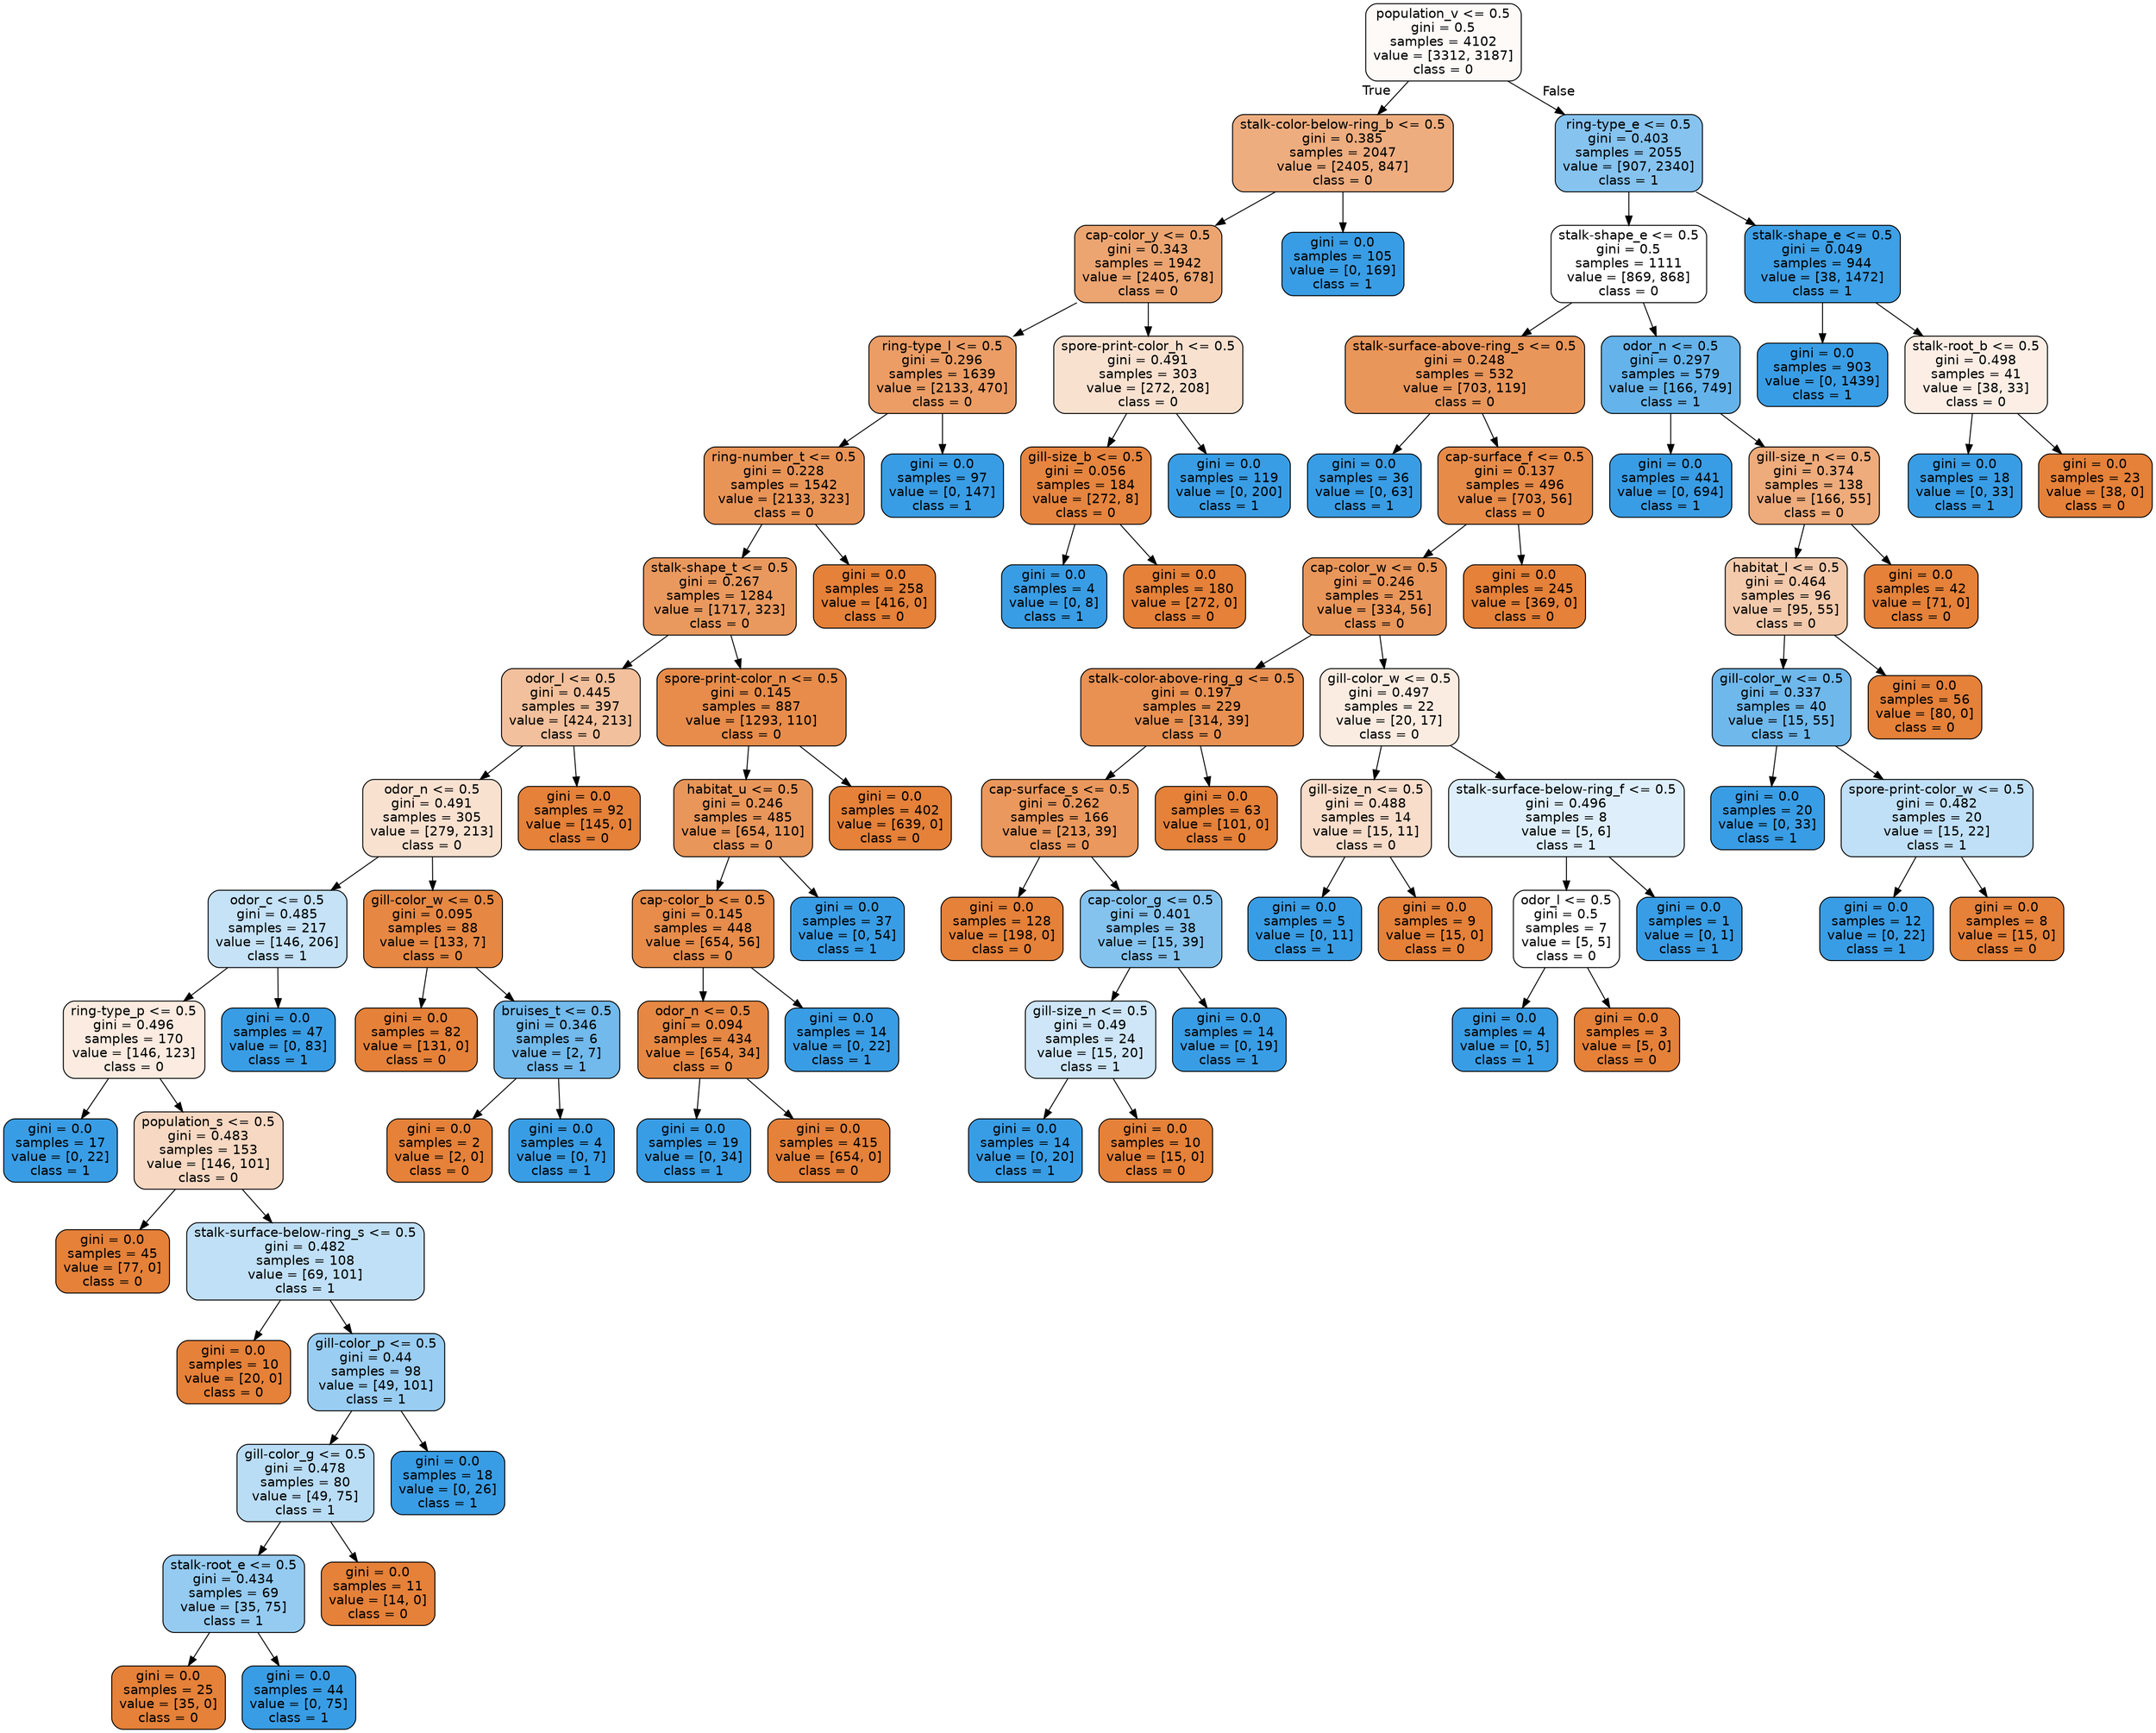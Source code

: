 digraph Tree {
node [shape=box, style="filled, rounded", color="black", fontname="helvetica"] ;
edge [fontname="helvetica"] ;
0 [label="population_v <= 0.5\ngini = 0.5\nsamples = 4102\nvalue = [3312, 3187]\nclass = 0", fillcolor="#fefaf8"] ;
1 [label="stalk-color-below-ring_b <= 0.5\ngini = 0.385\nsamples = 2047\nvalue = [2405, 847]\nclass = 0", fillcolor="#eead7f"] ;
0 -> 1 [labeldistance=2.5, labelangle=45, headlabel="True"] ;
2 [label="cap-color_y <= 0.5\ngini = 0.343\nsamples = 1942\nvalue = [2405, 678]\nclass = 0", fillcolor="#eca571"] ;
1 -> 2 ;
3 [label="ring-type_l <= 0.5\ngini = 0.296\nsamples = 1639\nvalue = [2133, 470]\nclass = 0", fillcolor="#eb9d65"] ;
2 -> 3 ;
4 [label="ring-number_t <= 0.5\ngini = 0.228\nsamples = 1542\nvalue = [2133, 323]\nclass = 0", fillcolor="#e99457"] ;
3 -> 4 ;
5 [label="stalk-shape_t <= 0.5\ngini = 0.267\nsamples = 1284\nvalue = [1717, 323]\nclass = 0", fillcolor="#ea995e"] ;
4 -> 5 ;
6 [label="odor_l <= 0.5\ngini = 0.445\nsamples = 397\nvalue = [424, 213]\nclass = 0", fillcolor="#f2c09c"] ;
5 -> 6 ;
7 [label="odor_n <= 0.5\ngini = 0.491\nsamples = 305\nvalue = [279, 213]\nclass = 0", fillcolor="#f9e1d0"] ;
6 -> 7 ;
8 [label="odor_c <= 0.5\ngini = 0.485\nsamples = 217\nvalue = [146, 206]\nclass = 1", fillcolor="#c5e2f7"] ;
7 -> 8 ;
9 [label="ring-type_p <= 0.5\ngini = 0.496\nsamples = 170\nvalue = [146, 123]\nclass = 0", fillcolor="#fbebe0"] ;
8 -> 9 ;
10 [label="gini = 0.0\nsamples = 17\nvalue = [0, 22]\nclass = 1", fillcolor="#399de5"] ;
9 -> 10 ;
11 [label="population_s <= 0.5\ngini = 0.483\nsamples = 153\nvalue = [146, 101]\nclass = 0", fillcolor="#f7d8c2"] ;
9 -> 11 ;
12 [label="gini = 0.0\nsamples = 45\nvalue = [77, 0]\nclass = 0", fillcolor="#e58139"] ;
11 -> 12 ;
13 [label="stalk-surface-below-ring_s <= 0.5\ngini = 0.482\nsamples = 108\nvalue = [69, 101]\nclass = 1", fillcolor="#c0e0f7"] ;
11 -> 13 ;
14 [label="gini = 0.0\nsamples = 10\nvalue = [20, 0]\nclass = 0", fillcolor="#e58139"] ;
13 -> 14 ;
15 [label="gill-color_p <= 0.5\ngini = 0.44\nsamples = 98\nvalue = [49, 101]\nclass = 1", fillcolor="#99cdf2"] ;
13 -> 15 ;
16 [label="gill-color_g <= 0.5\ngini = 0.478\nsamples = 80\nvalue = [49, 75]\nclass = 1", fillcolor="#baddf6"] ;
15 -> 16 ;
17 [label="stalk-root_e <= 0.5\ngini = 0.434\nsamples = 69\nvalue = [35, 75]\nclass = 1", fillcolor="#95cbf1"] ;
16 -> 17 ;
18 [label="gini = 0.0\nsamples = 25\nvalue = [35, 0]\nclass = 0", fillcolor="#e58139"] ;
17 -> 18 ;
19 [label="gini = 0.0\nsamples = 44\nvalue = [0, 75]\nclass = 1", fillcolor="#399de5"] ;
17 -> 19 ;
20 [label="gini = 0.0\nsamples = 11\nvalue = [14, 0]\nclass = 0", fillcolor="#e58139"] ;
16 -> 20 ;
21 [label="gini = 0.0\nsamples = 18\nvalue = [0, 26]\nclass = 1", fillcolor="#399de5"] ;
15 -> 21 ;
22 [label="gini = 0.0\nsamples = 47\nvalue = [0, 83]\nclass = 1", fillcolor="#399de5"] ;
8 -> 22 ;
23 [label="gill-color_w <= 0.5\ngini = 0.095\nsamples = 88\nvalue = [133, 7]\nclass = 0", fillcolor="#e68843"] ;
7 -> 23 ;
24 [label="gini = 0.0\nsamples = 82\nvalue = [131, 0]\nclass = 0", fillcolor="#e58139"] ;
23 -> 24 ;
25 [label="bruises_t <= 0.5\ngini = 0.346\nsamples = 6\nvalue = [2, 7]\nclass = 1", fillcolor="#72b9ec"] ;
23 -> 25 ;
26 [label="gini = 0.0\nsamples = 2\nvalue = [2, 0]\nclass = 0", fillcolor="#e58139"] ;
25 -> 26 ;
27 [label="gini = 0.0\nsamples = 4\nvalue = [0, 7]\nclass = 1", fillcolor="#399de5"] ;
25 -> 27 ;
28 [label="gini = 0.0\nsamples = 92\nvalue = [145, 0]\nclass = 0", fillcolor="#e58139"] ;
6 -> 28 ;
29 [label="spore-print-color_n <= 0.5\ngini = 0.145\nsamples = 887\nvalue = [1293, 110]\nclass = 0", fillcolor="#e78c4a"] ;
5 -> 29 ;
30 [label="habitat_u <= 0.5\ngini = 0.246\nsamples = 485\nvalue = [654, 110]\nclass = 0", fillcolor="#e9965a"] ;
29 -> 30 ;
31 [label="cap-color_b <= 0.5\ngini = 0.145\nsamples = 448\nvalue = [654, 56]\nclass = 0", fillcolor="#e78c4a"] ;
30 -> 31 ;
32 [label="odor_n <= 0.5\ngini = 0.094\nsamples = 434\nvalue = [654, 34]\nclass = 0", fillcolor="#e68843"] ;
31 -> 32 ;
33 [label="gini = 0.0\nsamples = 19\nvalue = [0, 34]\nclass = 1", fillcolor="#399de5"] ;
32 -> 33 ;
34 [label="gini = 0.0\nsamples = 415\nvalue = [654, 0]\nclass = 0", fillcolor="#e58139"] ;
32 -> 34 ;
35 [label="gini = 0.0\nsamples = 14\nvalue = [0, 22]\nclass = 1", fillcolor="#399de5"] ;
31 -> 35 ;
36 [label="gini = 0.0\nsamples = 37\nvalue = [0, 54]\nclass = 1", fillcolor="#399de5"] ;
30 -> 36 ;
37 [label="gini = 0.0\nsamples = 402\nvalue = [639, 0]\nclass = 0", fillcolor="#e58139"] ;
29 -> 37 ;
38 [label="gini = 0.0\nsamples = 258\nvalue = [416, 0]\nclass = 0", fillcolor="#e58139"] ;
4 -> 38 ;
39 [label="gini = 0.0\nsamples = 97\nvalue = [0, 147]\nclass = 1", fillcolor="#399de5"] ;
3 -> 39 ;
40 [label="spore-print-color_h <= 0.5\ngini = 0.491\nsamples = 303\nvalue = [272, 208]\nclass = 0", fillcolor="#f9e1d0"] ;
2 -> 40 ;
41 [label="gill-size_b <= 0.5\ngini = 0.056\nsamples = 184\nvalue = [272, 8]\nclass = 0", fillcolor="#e6853f"] ;
40 -> 41 ;
42 [label="gini = 0.0\nsamples = 4\nvalue = [0, 8]\nclass = 1", fillcolor="#399de5"] ;
41 -> 42 ;
43 [label="gini = 0.0\nsamples = 180\nvalue = [272, 0]\nclass = 0", fillcolor="#e58139"] ;
41 -> 43 ;
44 [label="gini = 0.0\nsamples = 119\nvalue = [0, 200]\nclass = 1", fillcolor="#399de5"] ;
40 -> 44 ;
45 [label="gini = 0.0\nsamples = 105\nvalue = [0, 169]\nclass = 1", fillcolor="#399de5"] ;
1 -> 45 ;
46 [label="ring-type_e <= 0.5\ngini = 0.403\nsamples = 2055\nvalue = [907, 2340]\nclass = 1", fillcolor="#86c3ef"] ;
0 -> 46 [labeldistance=2.5, labelangle=-45, headlabel="False"] ;
47 [label="stalk-shape_e <= 0.5\ngini = 0.5\nsamples = 1111\nvalue = [869, 868]\nclass = 0", fillcolor="#ffffff"] ;
46 -> 47 ;
48 [label="stalk-surface-above-ring_s <= 0.5\ngini = 0.248\nsamples = 532\nvalue = [703, 119]\nclass = 0", fillcolor="#e9965b"] ;
47 -> 48 ;
49 [label="gini = 0.0\nsamples = 36\nvalue = [0, 63]\nclass = 1", fillcolor="#399de5"] ;
48 -> 49 ;
50 [label="cap-surface_f <= 0.5\ngini = 0.137\nsamples = 496\nvalue = [703, 56]\nclass = 0", fillcolor="#e78b49"] ;
48 -> 50 ;
51 [label="cap-color_w <= 0.5\ngini = 0.246\nsamples = 251\nvalue = [334, 56]\nclass = 0", fillcolor="#e9965a"] ;
50 -> 51 ;
52 [label="stalk-color-above-ring_g <= 0.5\ngini = 0.197\nsamples = 229\nvalue = [314, 39]\nclass = 0", fillcolor="#e89152"] ;
51 -> 52 ;
53 [label="cap-surface_s <= 0.5\ngini = 0.262\nsamples = 166\nvalue = [213, 39]\nclass = 0", fillcolor="#ea985d"] ;
52 -> 53 ;
54 [label="gini = 0.0\nsamples = 128\nvalue = [198, 0]\nclass = 0", fillcolor="#e58139"] ;
53 -> 54 ;
55 [label="cap-color_g <= 0.5\ngini = 0.401\nsamples = 38\nvalue = [15, 39]\nclass = 1", fillcolor="#85c3ef"] ;
53 -> 55 ;
56 [label="gill-size_n <= 0.5\ngini = 0.49\nsamples = 24\nvalue = [15, 20]\nclass = 1", fillcolor="#cee6f8"] ;
55 -> 56 ;
57 [label="gini = 0.0\nsamples = 14\nvalue = [0, 20]\nclass = 1", fillcolor="#399de5"] ;
56 -> 57 ;
58 [label="gini = 0.0\nsamples = 10\nvalue = [15, 0]\nclass = 0", fillcolor="#e58139"] ;
56 -> 58 ;
59 [label="gini = 0.0\nsamples = 14\nvalue = [0, 19]\nclass = 1", fillcolor="#399de5"] ;
55 -> 59 ;
60 [label="gini = 0.0\nsamples = 63\nvalue = [101, 0]\nclass = 0", fillcolor="#e58139"] ;
52 -> 60 ;
61 [label="gill-color_w <= 0.5\ngini = 0.497\nsamples = 22\nvalue = [20, 17]\nclass = 0", fillcolor="#fbece1"] ;
51 -> 61 ;
62 [label="gill-size_n <= 0.5\ngini = 0.488\nsamples = 14\nvalue = [15, 11]\nclass = 0", fillcolor="#f8ddca"] ;
61 -> 62 ;
63 [label="gini = 0.0\nsamples = 5\nvalue = [0, 11]\nclass = 1", fillcolor="#399de5"] ;
62 -> 63 ;
64 [label="gini = 0.0\nsamples = 9\nvalue = [15, 0]\nclass = 0", fillcolor="#e58139"] ;
62 -> 64 ;
65 [label="stalk-surface-below-ring_f <= 0.5\ngini = 0.496\nsamples = 8\nvalue = [5, 6]\nclass = 1", fillcolor="#deeffb"] ;
61 -> 65 ;
66 [label="odor_l <= 0.5\ngini = 0.5\nsamples = 7\nvalue = [5, 5]\nclass = 0", fillcolor="#ffffff"] ;
65 -> 66 ;
67 [label="gini = 0.0\nsamples = 4\nvalue = [0, 5]\nclass = 1", fillcolor="#399de5"] ;
66 -> 67 ;
68 [label="gini = 0.0\nsamples = 3\nvalue = [5, 0]\nclass = 0", fillcolor="#e58139"] ;
66 -> 68 ;
69 [label="gini = 0.0\nsamples = 1\nvalue = [0, 1]\nclass = 1", fillcolor="#399de5"] ;
65 -> 69 ;
70 [label="gini = 0.0\nsamples = 245\nvalue = [369, 0]\nclass = 0", fillcolor="#e58139"] ;
50 -> 70 ;
71 [label="odor_n <= 0.5\ngini = 0.297\nsamples = 579\nvalue = [166, 749]\nclass = 1", fillcolor="#65b3eb"] ;
47 -> 71 ;
72 [label="gini = 0.0\nsamples = 441\nvalue = [0, 694]\nclass = 1", fillcolor="#399de5"] ;
71 -> 72 ;
73 [label="gill-size_n <= 0.5\ngini = 0.374\nsamples = 138\nvalue = [166, 55]\nclass = 0", fillcolor="#eeab7b"] ;
71 -> 73 ;
74 [label="habitat_l <= 0.5\ngini = 0.464\nsamples = 96\nvalue = [95, 55]\nclass = 0", fillcolor="#f4caac"] ;
73 -> 74 ;
75 [label="gill-color_w <= 0.5\ngini = 0.337\nsamples = 40\nvalue = [15, 55]\nclass = 1", fillcolor="#6fb8ec"] ;
74 -> 75 ;
76 [label="gini = 0.0\nsamples = 20\nvalue = [0, 33]\nclass = 1", fillcolor="#399de5"] ;
75 -> 76 ;
77 [label="spore-print-color_w <= 0.5\ngini = 0.482\nsamples = 20\nvalue = [15, 22]\nclass = 1", fillcolor="#c0e0f7"] ;
75 -> 77 ;
78 [label="gini = 0.0\nsamples = 12\nvalue = [0, 22]\nclass = 1", fillcolor="#399de5"] ;
77 -> 78 ;
79 [label="gini = 0.0\nsamples = 8\nvalue = [15, 0]\nclass = 0", fillcolor="#e58139"] ;
77 -> 79 ;
80 [label="gini = 0.0\nsamples = 56\nvalue = [80, 0]\nclass = 0", fillcolor="#e58139"] ;
74 -> 80 ;
81 [label="gini = 0.0\nsamples = 42\nvalue = [71, 0]\nclass = 0", fillcolor="#e58139"] ;
73 -> 81 ;
82 [label="stalk-shape_e <= 0.5\ngini = 0.049\nsamples = 944\nvalue = [38, 1472]\nclass = 1", fillcolor="#3ea0e6"] ;
46 -> 82 ;
83 [label="gini = 0.0\nsamples = 903\nvalue = [0, 1439]\nclass = 1", fillcolor="#399de5"] ;
82 -> 83 ;
84 [label="stalk-root_b <= 0.5\ngini = 0.498\nsamples = 41\nvalue = [38, 33]\nclass = 0", fillcolor="#fceee5"] ;
82 -> 84 ;
85 [label="gini = 0.0\nsamples = 18\nvalue = [0, 33]\nclass = 1", fillcolor="#399de5"] ;
84 -> 85 ;
86 [label="gini = 0.0\nsamples = 23\nvalue = [38, 0]\nclass = 0", fillcolor="#e58139"] ;
84 -> 86 ;
}